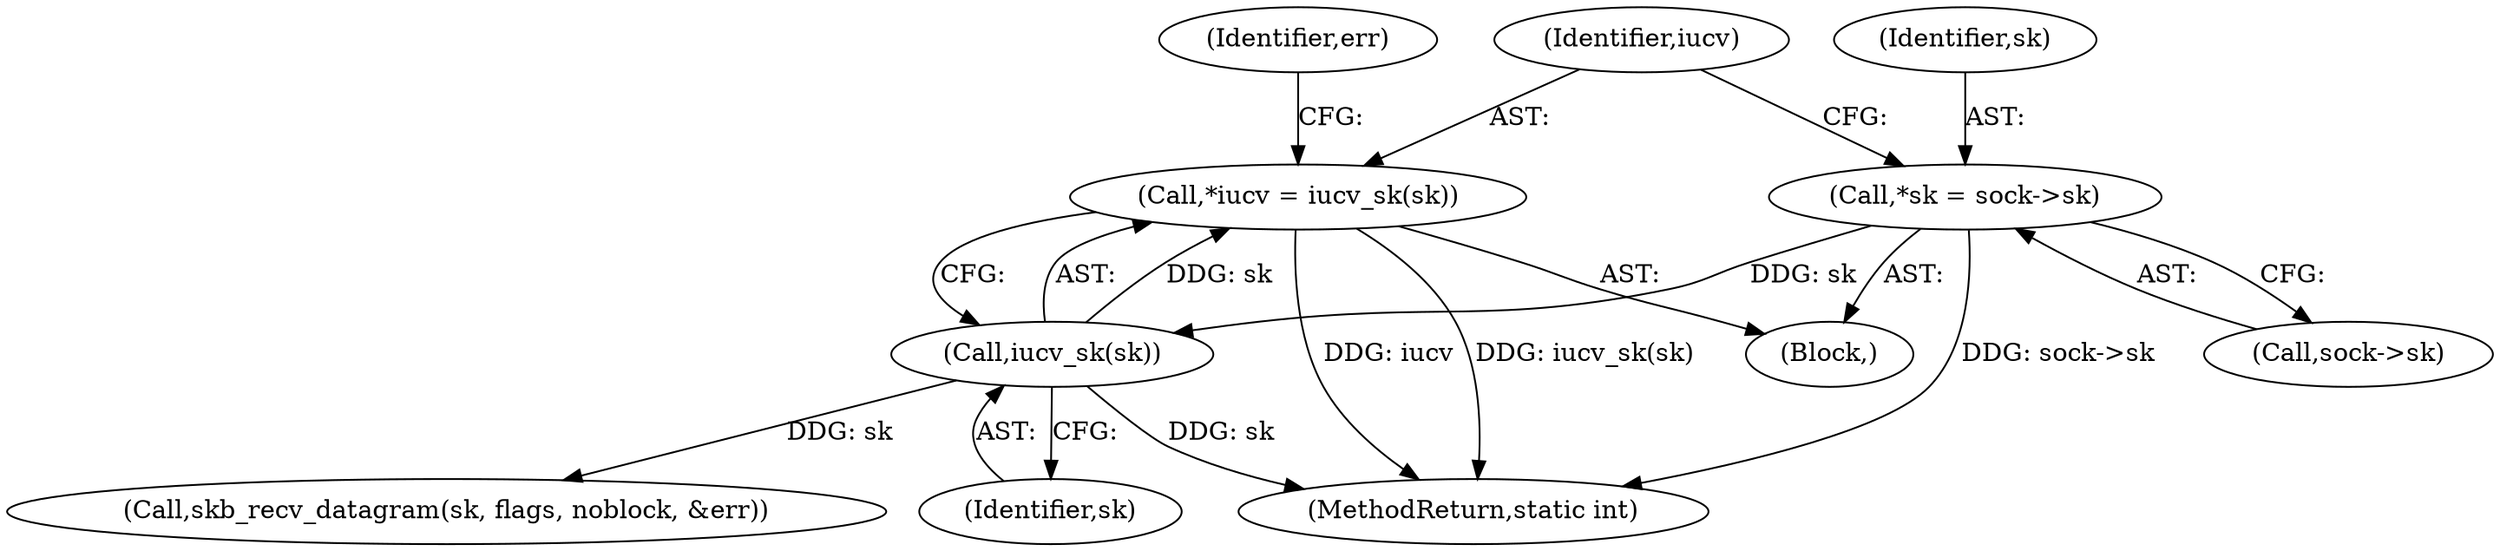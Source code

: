 digraph "0_linux_f3d3342602f8bcbf37d7c46641cb9bca7618eb1c_18@pointer" {
"1000129" [label="(Call,*iucv = iucv_sk(sk))"];
"1000131" [label="(Call,iucv_sk(sk))"];
"1000123" [label="(Call,*sk = sock->sk)"];
"1000460" [label="(MethodReturn,static int)"];
"1000180" [label="(Call,skb_recv_datagram(sk, flags, noblock, &err))"];
"1000125" [label="(Call,sock->sk)"];
"1000131" [label="(Call,iucv_sk(sk))"];
"1000123" [label="(Call,*sk = sock->sk)"];
"1000130" [label="(Identifier,iucv)"];
"1000124" [label="(Identifier,sk)"];
"1000129" [label="(Call,*iucv = iucv_sk(sk))"];
"1000140" [label="(Identifier,err)"];
"1000132" [label="(Identifier,sk)"];
"1000115" [label="(Block,)"];
"1000129" -> "1000115"  [label="AST: "];
"1000129" -> "1000131"  [label="CFG: "];
"1000130" -> "1000129"  [label="AST: "];
"1000131" -> "1000129"  [label="AST: "];
"1000140" -> "1000129"  [label="CFG: "];
"1000129" -> "1000460"  [label="DDG: iucv"];
"1000129" -> "1000460"  [label="DDG: iucv_sk(sk)"];
"1000131" -> "1000129"  [label="DDG: sk"];
"1000131" -> "1000132"  [label="CFG: "];
"1000132" -> "1000131"  [label="AST: "];
"1000131" -> "1000460"  [label="DDG: sk"];
"1000123" -> "1000131"  [label="DDG: sk"];
"1000131" -> "1000180"  [label="DDG: sk"];
"1000123" -> "1000115"  [label="AST: "];
"1000123" -> "1000125"  [label="CFG: "];
"1000124" -> "1000123"  [label="AST: "];
"1000125" -> "1000123"  [label="AST: "];
"1000130" -> "1000123"  [label="CFG: "];
"1000123" -> "1000460"  [label="DDG: sock->sk"];
}
